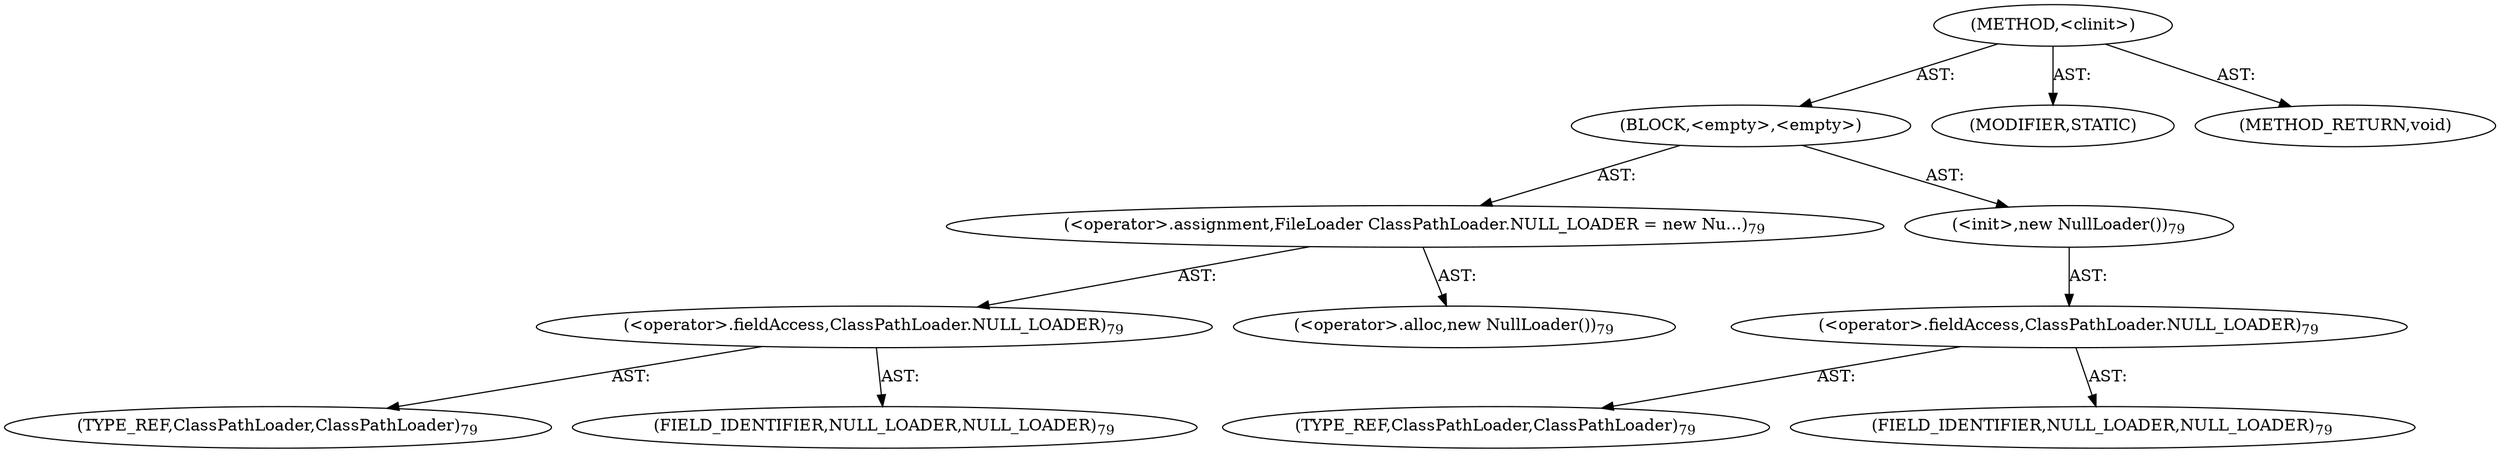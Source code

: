 digraph "&lt;clinit&gt;" {  
"111669149707" [label = <(METHOD,&lt;clinit&gt;)> ]
"25769803806" [label = <(BLOCK,&lt;empty&gt;,&lt;empty&gt;)> ]
"30064771214" [label = <(&lt;operator&gt;.assignment,FileLoader ClassPathLoader.NULL_LOADER = new Nu...)<SUB>79</SUB>> ]
"30064771215" [label = <(&lt;operator&gt;.fieldAccess,ClassPathLoader.NULL_LOADER)<SUB>79</SUB>> ]
"180388626433" [label = <(TYPE_REF,ClassPathLoader,ClassPathLoader)<SUB>79</SUB>> ]
"55834574874" [label = <(FIELD_IDENTIFIER,NULL_LOADER,NULL_LOADER)<SUB>79</SUB>> ]
"30064771216" [label = <(&lt;operator&gt;.alloc,new NullLoader())<SUB>79</SUB>> ]
"30064771217" [label = <(&lt;init&gt;,new NullLoader())<SUB>79</SUB>> ]
"30064771218" [label = <(&lt;operator&gt;.fieldAccess,ClassPathLoader.NULL_LOADER)<SUB>79</SUB>> ]
"180388626434" [label = <(TYPE_REF,ClassPathLoader,ClassPathLoader)<SUB>79</SUB>> ]
"55834574875" [label = <(FIELD_IDENTIFIER,NULL_LOADER,NULL_LOADER)<SUB>79</SUB>> ]
"133143986207" [label = <(MODIFIER,STATIC)> ]
"128849018891" [label = <(METHOD_RETURN,void)> ]
  "111669149707" -> "25769803806"  [ label = "AST: "] 
  "111669149707" -> "133143986207"  [ label = "AST: "] 
  "111669149707" -> "128849018891"  [ label = "AST: "] 
  "25769803806" -> "30064771214"  [ label = "AST: "] 
  "25769803806" -> "30064771217"  [ label = "AST: "] 
  "30064771214" -> "30064771215"  [ label = "AST: "] 
  "30064771214" -> "30064771216"  [ label = "AST: "] 
  "30064771215" -> "180388626433"  [ label = "AST: "] 
  "30064771215" -> "55834574874"  [ label = "AST: "] 
  "30064771217" -> "30064771218"  [ label = "AST: "] 
  "30064771218" -> "180388626434"  [ label = "AST: "] 
  "30064771218" -> "55834574875"  [ label = "AST: "] 
}
